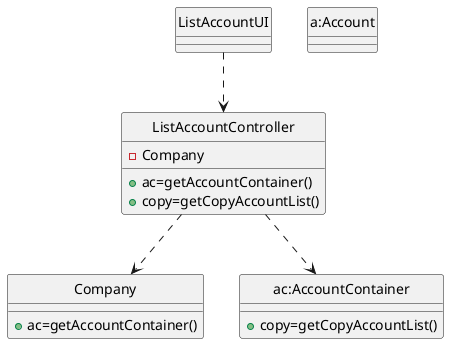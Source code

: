 @startuml

class "ListAccountUI"{
}
class "ListAccountController" {
-Company
+ac=getAccountContainer()
+copy=getCopyAccountList()
}
class "Company"{
+ac=getAccountContainer()

}
class "ac:AccountContainer"{
+copy=getCopyAccountList()
}
class "a:Account"{}
hide "ListAccountUI" circle
hide "ListAccountController" circle
hide "Company" circle
hide "ac:AccountContainer" circle
hide "a:Account" circle

"ListAccountUI" ..> "ListAccountController"
"ListAccountController" ..> "Company"
"ListAccountController" ..> "ac:AccountContainer"

@enduml
